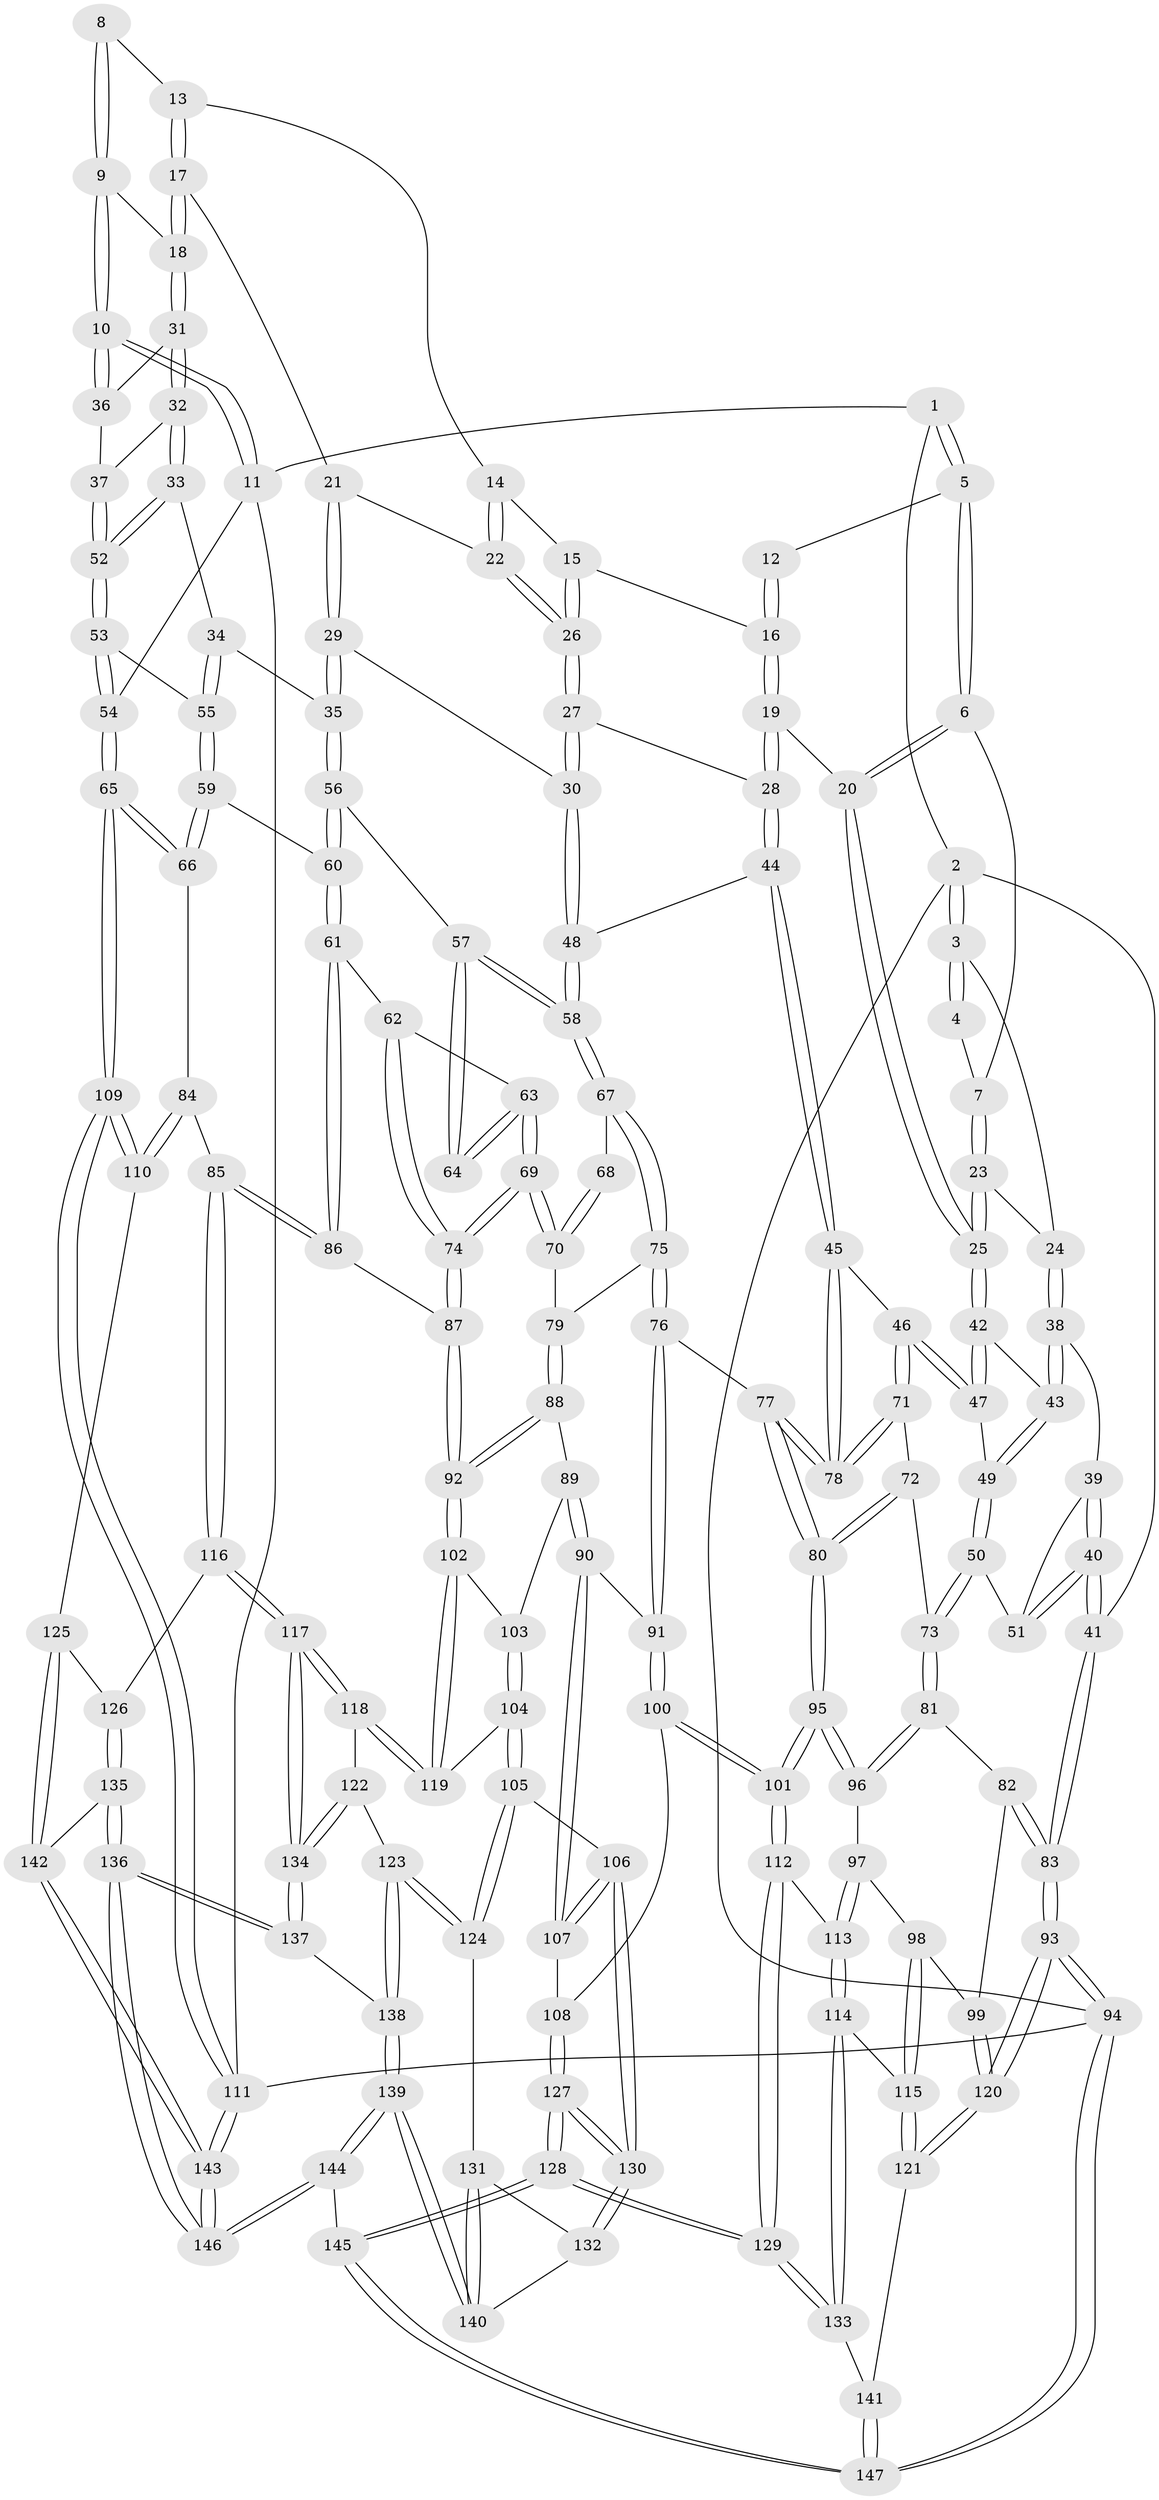 // coarse degree distribution, {6: 0.14772727272727273, 7: 0.011363636363636364, 5: 0.36363636363636365, 4: 0.29545454545454547, 3: 0.17045454545454544, 8: 0.011363636363636364}
// Generated by graph-tools (version 1.1) at 2025/21/03/04/25 18:21:22]
// undirected, 147 vertices, 364 edges
graph export_dot {
graph [start="1"]
  node [color=gray90,style=filled];
  1 [pos="+0.13450521515684186+0"];
  2 [pos="+0+0.1199403932080648"];
  3 [pos="+0.04835614578232911+0.13625745373949885"];
  4 [pos="+0.11244419548154905+0"];
  5 [pos="+0.3143389945959993+0"];
  6 [pos="+0.31230950587466044+0"];
  7 [pos="+0.159819121205584+0.11206079614704341"];
  8 [pos="+0.6142988374960341+0"];
  9 [pos="+1+0"];
  10 [pos="+1+0"];
  11 [pos="+1+0"];
  12 [pos="+0.3985258570518584+0"];
  13 [pos="+0.6144438732958506+0"];
  14 [pos="+0.5811342224687462+0.04364670263003227"];
  15 [pos="+0.5274201448114285+0.10999980960758884"];
  16 [pos="+0.49058919464303363+0.11907268253267747"];
  17 [pos="+0.7242434010529964+0.12900939476084558"];
  18 [pos="+0.7747016942935965+0.13078327458589606"];
  19 [pos="+0.38268552261045863+0.19370407790811958"];
  20 [pos="+0.3412900577647155+0.17326430308285584"];
  21 [pos="+0.715161117867315+0.13401923033852753"];
  22 [pos="+0.6548391853755844+0.14499704255358797"];
  23 [pos="+0.1373338730519547+0.18352251593485486"];
  24 [pos="+0.10997520248046315+0.18483806224374247"];
  25 [pos="+0.2420810933123207+0.2211578410036272"];
  26 [pos="+0.6006176112725673+0.21082187783943276"];
  27 [pos="+0.599083997332767+0.2204307029958002"];
  28 [pos="+0.4150841064584082+0.2395939818508998"];
  29 [pos="+0.6917341796440775+0.3167196088517847"];
  30 [pos="+0.6347771286126772+0.29080379136523055"];
  31 [pos="+0.8203494375682617+0.19022309564681242"];
  32 [pos="+0.818818182938828+0.20410826730616474"];
  33 [pos="+0.7796127233691479+0.2964087420685076"];
  34 [pos="+0.7588633369945196+0.3135058935100616"];
  35 [pos="+0.7119477919342038+0.3318572865916283"];
  36 [pos="+0.929653756701403+0.15193033971273004"];
  37 [pos="+0.9636183511744768+0.2968488441922141"];
  38 [pos="+0.07126134168733471+0.2611640009511224"];
  39 [pos="+0.035449879176625475+0.2986396768106546"];
  40 [pos="+0+0.34186924535384505"];
  41 [pos="+0+0.342466803011229"];
  42 [pos="+0.24050239567549553+0.23207779966767966"];
  43 [pos="+0.17721822392549222+0.3676217991508805"];
  44 [pos="+0.44808224496263316+0.39212639706744506"];
  45 [pos="+0.4006193284426598+0.41707509256768355"];
  46 [pos="+0.34702929285764395+0.42275254018218056"];
  47 [pos="+0.32172851574014627+0.4125827723851657"];
  48 [pos="+0.4570324177002016+0.39572154367737583"];
  49 [pos="+0.1694210132927612+0.4160133735982482"];
  50 [pos="+0.13284737653918038+0.4537023569889373"];
  51 [pos="+0.12536501143471104+0.4474615335143082"];
  52 [pos="+0.9913604809324739+0.34572212867806956"];
  53 [pos="+1+0.3533809538906812"];
  54 [pos="+1+0.42895778687649244"];
  55 [pos="+0.8589890216221435+0.4120816944041495"];
  56 [pos="+0.7091286830424196+0.35474154986789225"];
  57 [pos="+0.6536867560423351+0.41993721823396407"];
  58 [pos="+0.46871605596675037+0.4085415606005776"];
  59 [pos="+0.8145217132054231+0.5043063607945344"];
  60 [pos="+0.7875326303148095+0.5037145146215437"];
  61 [pos="+0.7709282104616121+0.5171847392140162"];
  62 [pos="+0.6970142690008697+0.4982667873638591"];
  63 [pos="+0.6488694574516846+0.47054421383291567"];
  64 [pos="+0.645750054714423+0.4638551426029877"];
  65 [pos="+1+0.45177359505535736"];
  66 [pos="+0.9032496301317705+0.5568650769551063"];
  67 [pos="+0.47471713196549664+0.4197778794572044"];
  68 [pos="+0.6210010289300172+0.47234910884510284"];
  69 [pos="+0.6354334843476196+0.5630742206651954"];
  70 [pos="+0.5587597238631754+0.5272024362973915"];
  71 [pos="+0.28621578665062153+0.5238312836605091"];
  72 [pos="+0.2844882146159396+0.5249100380755044"];
  73 [pos="+0.12618376951194846+0.521745635320278"];
  74 [pos="+0.6365838996393471+0.5646066497394099"];
  75 [pos="+0.5132213837882532+0.5150410594874477"];
  76 [pos="+0.4097601591389159+0.5986635190789079"];
  77 [pos="+0.3818352720525812+0.5775294772530041"];
  78 [pos="+0.38128834240321996+0.5756336144225562"];
  79 [pos="+0.5233453573406144+0.5247438579852626"];
  80 [pos="+0.2907065032489671+0.6293540713443856"];
  81 [pos="+0.12571233320547567+0.522718319335662"];
  82 [pos="+0.029932406792838463+0.5360343993406654"];
  83 [pos="+0+0.5360804624122644"];
  84 [pos="+0.8810528705187093+0.6324405015984322"];
  85 [pos="+0.789967093194383+0.7035682462417965"];
  86 [pos="+0.7013472784715169+0.6324582693887505"];
  87 [pos="+0.6749080374152828+0.6333766281804076"];
  88 [pos="+0.5269337934773677+0.5844778164031044"];
  89 [pos="+0.509121800907115+0.6254142695874407"];
  90 [pos="+0.43233507193917214+0.6347717751182356"];
  91 [pos="+0.41861886531464215+0.6211752846915685"];
  92 [pos="+0.6551759973520853+0.6474716247055581"];
  93 [pos="+0+0.8604226215195521"];
  94 [pos="+0+1"];
  95 [pos="+0.25029271548267396+0.6918602830599785"];
  96 [pos="+0.14156092856076588+0.5924638380137348"];
  97 [pos="+0.0765770337949611+0.6722037905489796"];
  98 [pos="+0.07453042871401619+0.6740053715670024"];
  99 [pos="+0.004914300957530062+0.7040145902178504"];
  100 [pos="+0.2869902553565634+0.7236580348152968"];
  101 [pos="+0.25998290474444713+0.7218266377598299"];
  102 [pos="+0.6305065067979013+0.6760870756112219"];
  103 [pos="+0.5124399817615576+0.6312175239422779"];
  104 [pos="+0.5165050047683478+0.7261535441821572"];
  105 [pos="+0.47340233562746276+0.7657631196806953"];
  106 [pos="+0.4712358178257747+0.7659736325389656"];
  107 [pos="+0.4441429649331696+0.7470506349040027"];
  108 [pos="+0.3523657063375212+0.7442706637474044"];
  109 [pos="+1+0.7637455355215292"];
  110 [pos="+1+0.7857770356429884"];
  111 [pos="+1+1"];
  112 [pos="+0.2488313238008319+0.7432827880941535"];
  113 [pos="+0.19452543413427723+0.7818794783376765"];
  114 [pos="+0.17984805204524612+0.7951113523015417"];
  115 [pos="+0.133047868109718+0.8195181961248716"];
  116 [pos="+0.7995704997280728+0.7812583305742488"];
  117 [pos="+0.7533043662718447+0.811976585492024"];
  118 [pos="+0.6319007894393905+0.7548456188050816"];
  119 [pos="+0.620721816255314+0.6953690445099323"];
  120 [pos="+0+0.8348998739665279"];
  121 [pos="+0.12457364219560171+0.8266519934032636"];
  122 [pos="+0.596263978535305+0.8206690063145848"];
  123 [pos="+0.5846472439222072+0.8339674386674529"];
  124 [pos="+0.5691944202973682+0.833405306442229"];
  125 [pos="+0.9687878835088177+0.8152414326844046"];
  126 [pos="+0.8147384030644795+0.7895849488247322"];
  127 [pos="+0.383021628984949+0.9372818467399036"];
  128 [pos="+0.3678693595306949+0.9562559498695353"];
  129 [pos="+0.33168688368937965+0.9269453925265692"];
  130 [pos="+0.41509818004555465+0.9084175272255218"];
  131 [pos="+0.5594407179286495+0.8472495317261683"];
  132 [pos="+0.48125000804060664+0.9055991331404596"];
  133 [pos="+0.24235471585390217+0.9136509525134977"];
  134 [pos="+0.7437324380154732+0.826849805027165"];
  135 [pos="+0.844915026217459+0.9808468289817996"];
  136 [pos="+0.7571525359304031+1"];
  137 [pos="+0.705096538748557+0.9151169383901038"];
  138 [pos="+0.6156872244500429+0.875764819389111"];
  139 [pos="+0.5646981800398275+0.9631531991425487"];
  140 [pos="+0.5427536546822587+0.934432197954484"];
  141 [pos="+0.15334990508572127+0.9457903279640574"];
  142 [pos="+0.9392924307872685+0.8875590245278561"];
  143 [pos="+1+1"];
  144 [pos="+0.6026329016844673+1"];
  145 [pos="+0.37757907477637065+1"];
  146 [pos="+0.7525443942998243+1"];
  147 [pos="+0.010771763395746939+1"];
  1 -- 2;
  1 -- 5;
  1 -- 5;
  1 -- 11;
  2 -- 3;
  2 -- 3;
  2 -- 41;
  2 -- 94;
  3 -- 4;
  3 -- 4;
  3 -- 24;
  4 -- 7;
  5 -- 6;
  5 -- 6;
  5 -- 12;
  6 -- 7;
  6 -- 20;
  6 -- 20;
  7 -- 23;
  7 -- 23;
  8 -- 9;
  8 -- 9;
  8 -- 13;
  9 -- 10;
  9 -- 10;
  9 -- 18;
  10 -- 11;
  10 -- 11;
  10 -- 36;
  10 -- 36;
  11 -- 54;
  11 -- 111;
  12 -- 16;
  12 -- 16;
  13 -- 14;
  13 -- 17;
  13 -- 17;
  14 -- 15;
  14 -- 22;
  14 -- 22;
  15 -- 16;
  15 -- 26;
  15 -- 26;
  16 -- 19;
  16 -- 19;
  17 -- 18;
  17 -- 18;
  17 -- 21;
  18 -- 31;
  18 -- 31;
  19 -- 20;
  19 -- 28;
  19 -- 28;
  20 -- 25;
  20 -- 25;
  21 -- 22;
  21 -- 29;
  21 -- 29;
  22 -- 26;
  22 -- 26;
  23 -- 24;
  23 -- 25;
  23 -- 25;
  24 -- 38;
  24 -- 38;
  25 -- 42;
  25 -- 42;
  26 -- 27;
  26 -- 27;
  27 -- 28;
  27 -- 30;
  27 -- 30;
  28 -- 44;
  28 -- 44;
  29 -- 30;
  29 -- 35;
  29 -- 35;
  30 -- 48;
  30 -- 48;
  31 -- 32;
  31 -- 32;
  31 -- 36;
  32 -- 33;
  32 -- 33;
  32 -- 37;
  33 -- 34;
  33 -- 52;
  33 -- 52;
  34 -- 35;
  34 -- 55;
  34 -- 55;
  35 -- 56;
  35 -- 56;
  36 -- 37;
  37 -- 52;
  37 -- 52;
  38 -- 39;
  38 -- 43;
  38 -- 43;
  39 -- 40;
  39 -- 40;
  39 -- 51;
  40 -- 41;
  40 -- 41;
  40 -- 51;
  40 -- 51;
  41 -- 83;
  41 -- 83;
  42 -- 43;
  42 -- 47;
  42 -- 47;
  43 -- 49;
  43 -- 49;
  44 -- 45;
  44 -- 45;
  44 -- 48;
  45 -- 46;
  45 -- 78;
  45 -- 78;
  46 -- 47;
  46 -- 47;
  46 -- 71;
  46 -- 71;
  47 -- 49;
  48 -- 58;
  48 -- 58;
  49 -- 50;
  49 -- 50;
  50 -- 51;
  50 -- 73;
  50 -- 73;
  52 -- 53;
  52 -- 53;
  53 -- 54;
  53 -- 54;
  53 -- 55;
  54 -- 65;
  54 -- 65;
  55 -- 59;
  55 -- 59;
  56 -- 57;
  56 -- 60;
  56 -- 60;
  57 -- 58;
  57 -- 58;
  57 -- 64;
  57 -- 64;
  58 -- 67;
  58 -- 67;
  59 -- 60;
  59 -- 66;
  59 -- 66;
  60 -- 61;
  60 -- 61;
  61 -- 62;
  61 -- 86;
  61 -- 86;
  62 -- 63;
  62 -- 74;
  62 -- 74;
  63 -- 64;
  63 -- 64;
  63 -- 69;
  63 -- 69;
  65 -- 66;
  65 -- 66;
  65 -- 109;
  65 -- 109;
  66 -- 84;
  67 -- 68;
  67 -- 75;
  67 -- 75;
  68 -- 70;
  68 -- 70;
  69 -- 70;
  69 -- 70;
  69 -- 74;
  69 -- 74;
  70 -- 79;
  71 -- 72;
  71 -- 78;
  71 -- 78;
  72 -- 73;
  72 -- 80;
  72 -- 80;
  73 -- 81;
  73 -- 81;
  74 -- 87;
  74 -- 87;
  75 -- 76;
  75 -- 76;
  75 -- 79;
  76 -- 77;
  76 -- 91;
  76 -- 91;
  77 -- 78;
  77 -- 78;
  77 -- 80;
  77 -- 80;
  79 -- 88;
  79 -- 88;
  80 -- 95;
  80 -- 95;
  81 -- 82;
  81 -- 96;
  81 -- 96;
  82 -- 83;
  82 -- 83;
  82 -- 99;
  83 -- 93;
  83 -- 93;
  84 -- 85;
  84 -- 110;
  84 -- 110;
  85 -- 86;
  85 -- 86;
  85 -- 116;
  85 -- 116;
  86 -- 87;
  87 -- 92;
  87 -- 92;
  88 -- 89;
  88 -- 92;
  88 -- 92;
  89 -- 90;
  89 -- 90;
  89 -- 103;
  90 -- 91;
  90 -- 107;
  90 -- 107;
  91 -- 100;
  91 -- 100;
  92 -- 102;
  92 -- 102;
  93 -- 94;
  93 -- 94;
  93 -- 120;
  93 -- 120;
  94 -- 147;
  94 -- 147;
  94 -- 111;
  95 -- 96;
  95 -- 96;
  95 -- 101;
  95 -- 101;
  96 -- 97;
  97 -- 98;
  97 -- 113;
  97 -- 113;
  98 -- 99;
  98 -- 115;
  98 -- 115;
  99 -- 120;
  99 -- 120;
  100 -- 101;
  100 -- 101;
  100 -- 108;
  101 -- 112;
  101 -- 112;
  102 -- 103;
  102 -- 119;
  102 -- 119;
  103 -- 104;
  103 -- 104;
  104 -- 105;
  104 -- 105;
  104 -- 119;
  105 -- 106;
  105 -- 124;
  105 -- 124;
  106 -- 107;
  106 -- 107;
  106 -- 130;
  106 -- 130;
  107 -- 108;
  108 -- 127;
  108 -- 127;
  109 -- 110;
  109 -- 110;
  109 -- 111;
  109 -- 111;
  110 -- 125;
  111 -- 143;
  111 -- 143;
  112 -- 113;
  112 -- 129;
  112 -- 129;
  113 -- 114;
  113 -- 114;
  114 -- 115;
  114 -- 133;
  114 -- 133;
  115 -- 121;
  115 -- 121;
  116 -- 117;
  116 -- 117;
  116 -- 126;
  117 -- 118;
  117 -- 118;
  117 -- 134;
  117 -- 134;
  118 -- 119;
  118 -- 119;
  118 -- 122;
  120 -- 121;
  120 -- 121;
  121 -- 141;
  122 -- 123;
  122 -- 134;
  122 -- 134;
  123 -- 124;
  123 -- 124;
  123 -- 138;
  123 -- 138;
  124 -- 131;
  125 -- 126;
  125 -- 142;
  125 -- 142;
  126 -- 135;
  126 -- 135;
  127 -- 128;
  127 -- 128;
  127 -- 130;
  127 -- 130;
  128 -- 129;
  128 -- 129;
  128 -- 145;
  128 -- 145;
  129 -- 133;
  129 -- 133;
  130 -- 132;
  130 -- 132;
  131 -- 132;
  131 -- 140;
  131 -- 140;
  132 -- 140;
  133 -- 141;
  134 -- 137;
  134 -- 137;
  135 -- 136;
  135 -- 136;
  135 -- 142;
  136 -- 137;
  136 -- 137;
  136 -- 146;
  136 -- 146;
  137 -- 138;
  138 -- 139;
  138 -- 139;
  139 -- 140;
  139 -- 140;
  139 -- 144;
  139 -- 144;
  141 -- 147;
  141 -- 147;
  142 -- 143;
  142 -- 143;
  143 -- 146;
  143 -- 146;
  144 -- 145;
  144 -- 146;
  144 -- 146;
  145 -- 147;
  145 -- 147;
}

